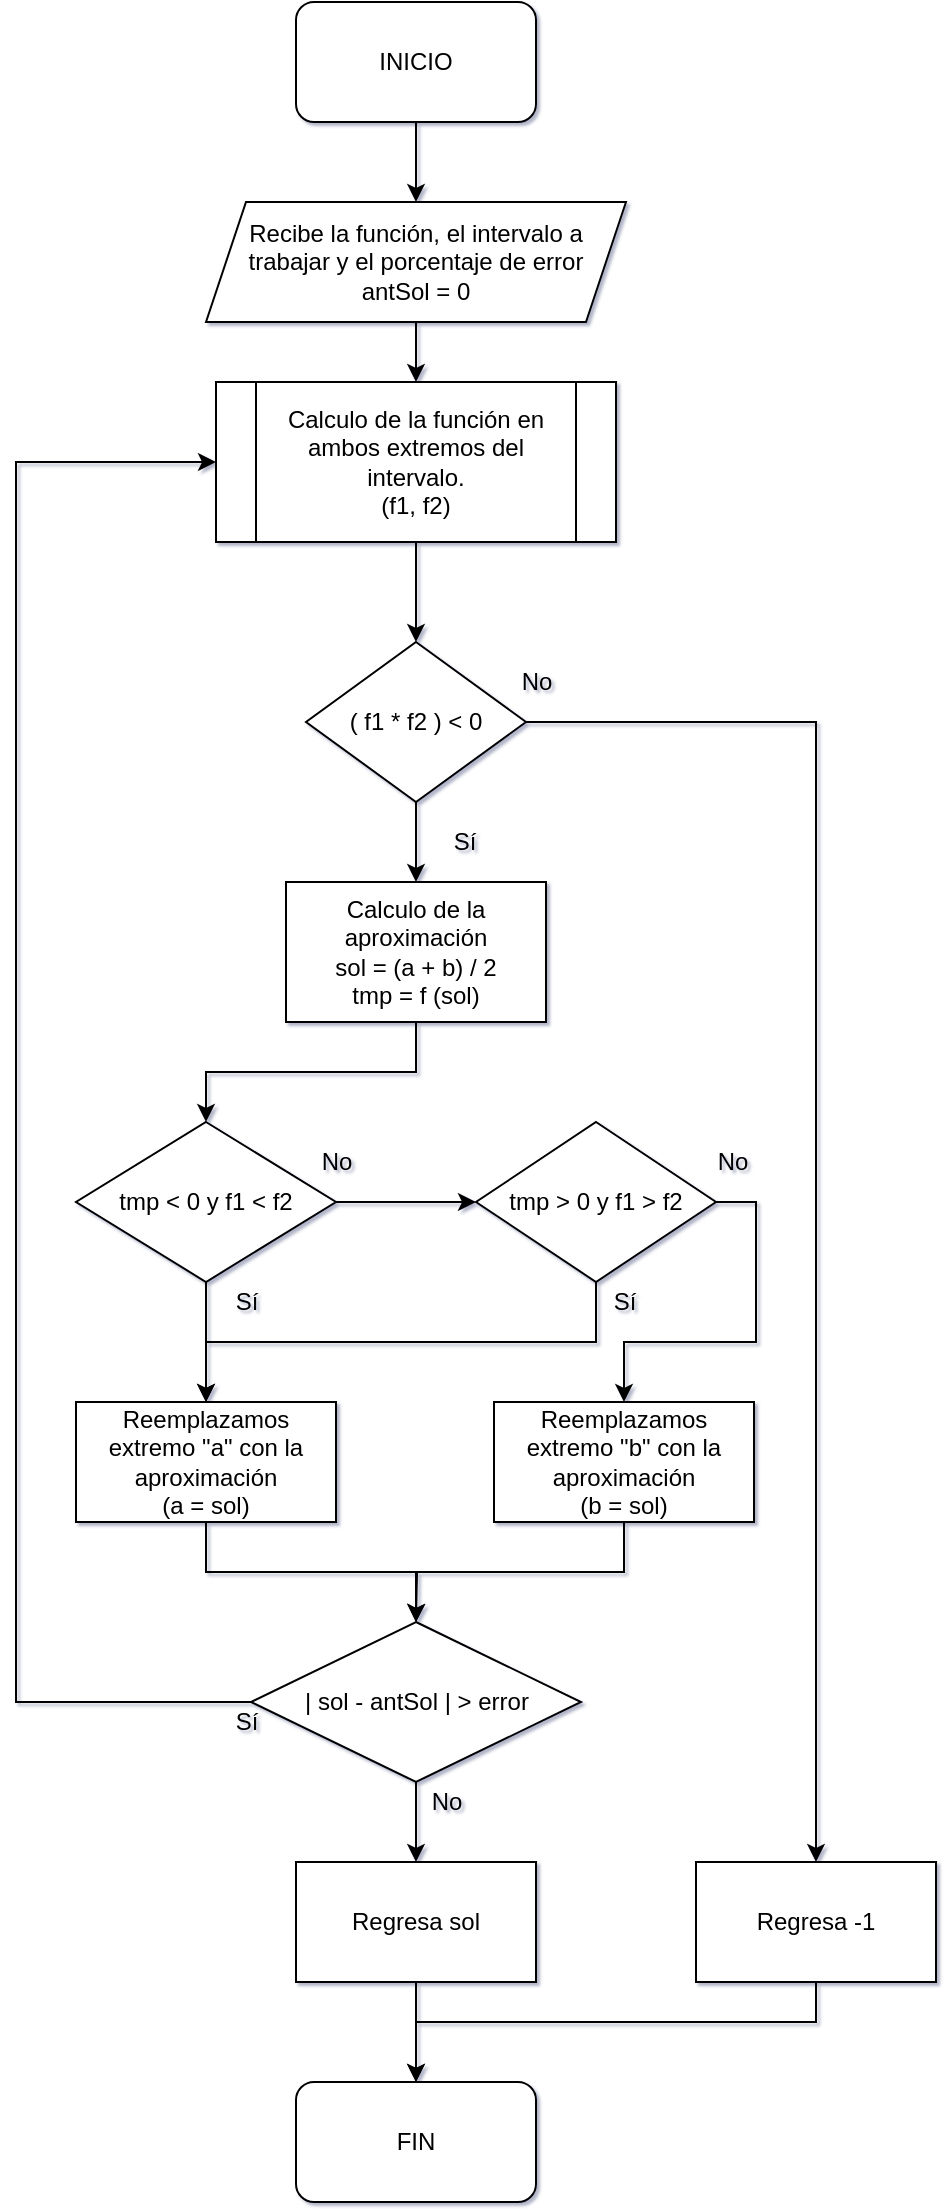 <mxfile>
    <diagram id="0HsK2dCpS48mHsHBx_S8" name="Bisección">
        <mxGraphModel dx="820" dy="478" grid="1" gridSize="10" guides="1" tooltips="1" connect="1" arrows="1" fold="1" page="1" pageScale="1" pageWidth="827" pageHeight="1169" math="0" shadow="1">
            <root>
                <mxCell id="0"/>
                <mxCell id="1" parent="0"/>
                <mxCell id="_HtPel20OnQxB3GCHh4z-3" value="" style="edgeStyle=orthogonalEdgeStyle;rounded=0;orthogonalLoop=1;jettySize=auto;html=1;" parent="1" source="2" target="_HtPel20OnQxB3GCHh4z-2" edge="1">
                    <mxGeometry relative="1" as="geometry"/>
                </mxCell>
                <mxCell id="2" value="INICIO" style="rounded=1;whiteSpace=wrap;html=1;" parent="1" vertex="1">
                    <mxGeometry x="330" y="10" width="120" height="60" as="geometry"/>
                </mxCell>
                <mxCell id="m8pZ5YNdjpv_93wiCdQR-6" value="" style="edgeStyle=orthogonalEdgeStyle;rounded=0;orthogonalLoop=1;jettySize=auto;html=1;" parent="1" source="m8pZ5YNdjpv_93wiCdQR-3" target="m8pZ5YNdjpv_93wiCdQR-5" edge="1">
                    <mxGeometry relative="1" as="geometry"/>
                </mxCell>
                <mxCell id="m8pZ5YNdjpv_93wiCdQR-3" value="Calculo de la función en ambos extremos del intervalo.&lt;br&gt;(f1, f2)" style="shape=process;whiteSpace=wrap;html=1;backgroundOutline=1;" parent="1" vertex="1">
                    <mxGeometry x="290" y="200" width="200" height="80" as="geometry"/>
                </mxCell>
                <mxCell id="m8pZ5YNdjpv_93wiCdQR-11" value="" style="edgeStyle=orthogonalEdgeStyle;rounded=0;orthogonalLoop=1;jettySize=auto;html=1;" parent="1" source="m8pZ5YNdjpv_93wiCdQR-5" target="m8pZ5YNdjpv_93wiCdQR-13" edge="1">
                    <mxGeometry relative="1" as="geometry">
                        <mxPoint x="390" y="450" as="targetPoint"/>
                    </mxGeometry>
                </mxCell>
                <mxCell id="m8pZ5YNdjpv_93wiCdQR-51" style="edgeStyle=orthogonalEdgeStyle;rounded=0;orthogonalLoop=1;jettySize=auto;html=1;exitX=1;exitY=0.5;exitDx=0;exitDy=0;" parent="1" source="m8pZ5YNdjpv_93wiCdQR-5" target="m8pZ5YNdjpv_93wiCdQR-48" edge="1">
                    <mxGeometry relative="1" as="geometry"/>
                </mxCell>
                <mxCell id="m8pZ5YNdjpv_93wiCdQR-5" value="( f1 * f2 ) &amp;lt; 0" style="rhombus;whiteSpace=wrap;html=1;" parent="1" vertex="1">
                    <mxGeometry x="335" y="330" width="110" height="80" as="geometry"/>
                </mxCell>
                <mxCell id="m8pZ5YNdjpv_93wiCdQR-12" value="Sí" style="text;html=1;align=center;verticalAlign=middle;resizable=0;points=[];autosize=1;strokeColor=none;" parent="1" vertex="1">
                    <mxGeometry x="399" y="420" width="30" height="20" as="geometry"/>
                </mxCell>
                <mxCell id="m8pZ5YNdjpv_93wiCdQR-15" value="" style="edgeStyle=orthogonalEdgeStyle;rounded=0;orthogonalLoop=1;jettySize=auto;html=1;" parent="1" source="m8pZ5YNdjpv_93wiCdQR-13" target="m8pZ5YNdjpv_93wiCdQR-14" edge="1">
                    <mxGeometry relative="1" as="geometry"/>
                </mxCell>
                <mxCell id="m8pZ5YNdjpv_93wiCdQR-13" value="&lt;span&gt;Calculo de la aproximación&lt;br&gt;sol = (a + b) / 2&lt;/span&gt;&lt;br&gt;&lt;span&gt;tmp = f (sol)&lt;/span&gt;" style="rounded=0;whiteSpace=wrap;html=1;" parent="1" vertex="1">
                    <mxGeometry x="325" y="450" width="130" height="70" as="geometry"/>
                </mxCell>
                <mxCell id="m8pZ5YNdjpv_93wiCdQR-18" value="" style="edgeStyle=orthogonalEdgeStyle;rounded=0;orthogonalLoop=1;jettySize=auto;html=1;entryX=0.5;entryY=0;entryDx=0;entryDy=0;exitX=0.5;exitY=1;exitDx=0;exitDy=0;" parent="1" source="m8pZ5YNdjpv_93wiCdQR-14" target="m8pZ5YNdjpv_93wiCdQR-17" edge="1">
                    <mxGeometry relative="1" as="geometry">
                        <mxPoint x="250" y="670" as="sourcePoint"/>
                        <Array as="points">
                            <mxPoint x="285" y="650"/>
                        </Array>
                    </mxGeometry>
                </mxCell>
                <mxCell id="m8pZ5YNdjpv_93wiCdQR-23" value="" style="edgeStyle=orthogonalEdgeStyle;rounded=0;orthogonalLoop=1;jettySize=auto;html=1;" parent="1" source="m8pZ5YNdjpv_93wiCdQR-14" target="m8pZ5YNdjpv_93wiCdQR-22" edge="1">
                    <mxGeometry relative="1" as="geometry"/>
                </mxCell>
                <mxCell id="m8pZ5YNdjpv_93wiCdQR-14" value="tmp &amp;lt; 0 y f1 &amp;lt; f2" style="rhombus;whiteSpace=wrap;html=1;" parent="1" vertex="1">
                    <mxGeometry x="220" y="570" width="130" height="80" as="geometry"/>
                </mxCell>
                <mxCell id="m8pZ5YNdjpv_93wiCdQR-36" value="" style="edgeStyle=orthogonalEdgeStyle;rounded=0;orthogonalLoop=1;jettySize=auto;html=1;entryX=0.5;entryY=0;entryDx=0;entryDy=0;" parent="1" source="m8pZ5YNdjpv_93wiCdQR-17" target="m8pZ5YNdjpv_93wiCdQR-34" edge="1">
                    <mxGeometry relative="1" as="geometry">
                        <mxPoint x="285" y="850" as="targetPoint"/>
                    </mxGeometry>
                </mxCell>
                <mxCell id="m8pZ5YNdjpv_93wiCdQR-17" value="Reemplazamos extremo &quot;a&quot; con la aproximación&lt;br&gt;(a = sol)" style="whiteSpace=wrap;html=1;" parent="1" vertex="1">
                    <mxGeometry x="220" y="710" width="130" height="60" as="geometry"/>
                </mxCell>
                <mxCell id="m8pZ5YNdjpv_93wiCdQR-19" value="Sí" style="text;html=1;align=center;verticalAlign=middle;resizable=0;points=[];autosize=1;strokeColor=none;" parent="1" vertex="1">
                    <mxGeometry x="290" y="650" width="30" height="20" as="geometry"/>
                </mxCell>
                <mxCell id="m8pZ5YNdjpv_93wiCdQR-26" value="" style="edgeStyle=orthogonalEdgeStyle;rounded=0;orthogonalLoop=1;jettySize=auto;html=1;entryX=0.5;entryY=0;entryDx=0;entryDy=0;exitX=0.5;exitY=1;exitDx=0;exitDy=0;" parent="1" source="m8pZ5YNdjpv_93wiCdQR-22" target="m8pZ5YNdjpv_93wiCdQR-17" edge="1">
                    <mxGeometry relative="1" as="geometry">
                        <mxPoint x="410" y="660" as="sourcePoint"/>
                        <Array as="points">
                            <mxPoint x="480" y="680"/>
                            <mxPoint x="285" y="680"/>
                        </Array>
                    </mxGeometry>
                </mxCell>
                <mxCell id="m8pZ5YNdjpv_93wiCdQR-29" value="" style="edgeStyle=orthogonalEdgeStyle;rounded=0;orthogonalLoop=1;jettySize=auto;html=1;entryX=0.5;entryY=0;entryDx=0;entryDy=0;exitX=1;exitY=0.5;exitDx=0;exitDy=0;" parent="1" source="m8pZ5YNdjpv_93wiCdQR-22" target="m8pZ5YNdjpv_93wiCdQR-31" edge="1">
                    <mxGeometry relative="1" as="geometry">
                        <mxPoint x="520" y="610" as="targetPoint"/>
                    </mxGeometry>
                </mxCell>
                <mxCell id="m8pZ5YNdjpv_93wiCdQR-22" value="tmp &amp;gt; 0 y f1 &amp;gt; f2" style="rhombus;whiteSpace=wrap;html=1;" parent="1" vertex="1">
                    <mxGeometry x="420" y="570" width="120" height="80" as="geometry"/>
                </mxCell>
                <mxCell id="m8pZ5YNdjpv_93wiCdQR-24" value="No" style="text;html=1;align=center;verticalAlign=middle;resizable=0;points=[];autosize=1;strokeColor=none;" parent="1" vertex="1">
                    <mxGeometry x="335" y="580" width="30" height="20" as="geometry"/>
                </mxCell>
                <mxCell id="m8pZ5YNdjpv_93wiCdQR-27" value="Sí" style="text;html=1;align=center;verticalAlign=middle;resizable=0;points=[];autosize=1;strokeColor=none;" parent="1" vertex="1">
                    <mxGeometry x="479" y="650" width="30" height="20" as="geometry"/>
                </mxCell>
                <mxCell id="m8pZ5YNdjpv_93wiCdQR-30" value="No" style="text;html=1;align=center;verticalAlign=middle;resizable=0;points=[];autosize=1;strokeColor=none;" parent="1" vertex="1">
                    <mxGeometry x="532.5" y="580" width="30" height="20" as="geometry"/>
                </mxCell>
                <mxCell id="m8pZ5YNdjpv_93wiCdQR-37" style="edgeStyle=orthogonalEdgeStyle;rounded=0;orthogonalLoop=1;jettySize=auto;html=1;exitX=0.5;exitY=1;exitDx=0;exitDy=0;" parent="1" source="m8pZ5YNdjpv_93wiCdQR-31" edge="1">
                    <mxGeometry relative="1" as="geometry">
                        <mxPoint x="390" y="820" as="targetPoint"/>
                    </mxGeometry>
                </mxCell>
                <mxCell id="m8pZ5YNdjpv_93wiCdQR-31" value="Reemplazamos extremo &quot;b&quot; con la aproximación&lt;br&gt;(b = sol)" style="whiteSpace=wrap;html=1;" parent="1" vertex="1">
                    <mxGeometry x="429" y="710" width="130" height="60" as="geometry"/>
                </mxCell>
                <mxCell id="m8pZ5YNdjpv_93wiCdQR-38" style="edgeStyle=orthogonalEdgeStyle;rounded=0;orthogonalLoop=1;jettySize=auto;html=1;exitX=0;exitY=0.5;exitDx=0;exitDy=0;entryX=0;entryY=0.5;entryDx=0;entryDy=0;" parent="1" source="m8pZ5YNdjpv_93wiCdQR-34" target="m8pZ5YNdjpv_93wiCdQR-3" edge="1">
                    <mxGeometry relative="1" as="geometry">
                        <Array as="points">
                            <mxPoint x="190" y="860"/>
                            <mxPoint x="190" y="240"/>
                        </Array>
                    </mxGeometry>
                </mxCell>
                <mxCell id="m8pZ5YNdjpv_93wiCdQR-41" value="" style="edgeStyle=orthogonalEdgeStyle;rounded=0;orthogonalLoop=1;jettySize=auto;html=1;exitX=0.5;exitY=1;exitDx=0;exitDy=0;" parent="1" source="m8pZ5YNdjpv_93wiCdQR-34" target="m8pZ5YNdjpv_93wiCdQR-40" edge="1">
                    <mxGeometry relative="1" as="geometry"/>
                </mxCell>
                <mxCell id="m8pZ5YNdjpv_93wiCdQR-34" value="| sol - antSol | &amp;gt; error" style="rhombus;whiteSpace=wrap;html=1;" parent="1" vertex="1">
                    <mxGeometry x="307.5" y="820" width="165" height="80" as="geometry"/>
                </mxCell>
                <mxCell id="m8pZ5YNdjpv_93wiCdQR-39" value="Sí" style="text;html=1;align=center;verticalAlign=middle;resizable=0;points=[];autosize=1;strokeColor=none;" parent="1" vertex="1">
                    <mxGeometry x="290" y="860" width="30" height="20" as="geometry"/>
                </mxCell>
                <mxCell id="m8pZ5YNdjpv_93wiCdQR-44" value="" style="edgeStyle=orthogonalEdgeStyle;rounded=0;orthogonalLoop=1;jettySize=auto;html=1;" parent="1" source="m8pZ5YNdjpv_93wiCdQR-40" target="m8pZ5YNdjpv_93wiCdQR-43" edge="1">
                    <mxGeometry relative="1" as="geometry"/>
                </mxCell>
                <mxCell id="m8pZ5YNdjpv_93wiCdQR-40" value="Regresa sol" style="whiteSpace=wrap;html=1;" parent="1" vertex="1">
                    <mxGeometry x="330" y="940" width="120" height="60" as="geometry"/>
                </mxCell>
                <mxCell id="m8pZ5YNdjpv_93wiCdQR-42" value="No" style="text;html=1;align=center;verticalAlign=middle;resizable=0;points=[];autosize=1;strokeColor=none;" parent="1" vertex="1">
                    <mxGeometry x="390" y="900" width="30" height="20" as="geometry"/>
                </mxCell>
                <mxCell id="m8pZ5YNdjpv_93wiCdQR-43" value="FIN" style="rounded=1;whiteSpace=wrap;html=1;" parent="1" vertex="1">
                    <mxGeometry x="330" y="1050" width="120" height="60" as="geometry"/>
                </mxCell>
                <mxCell id="m8pZ5YNdjpv_93wiCdQR-47" value="No" style="text;html=1;align=center;verticalAlign=middle;resizable=0;points=[];autosize=1;strokeColor=none;" parent="1" vertex="1">
                    <mxGeometry x="435" y="340" width="30" height="20" as="geometry"/>
                </mxCell>
                <mxCell id="m8pZ5YNdjpv_93wiCdQR-50" value="" style="edgeStyle=orthogonalEdgeStyle;rounded=0;orthogonalLoop=1;jettySize=auto;html=1;entryX=0.5;entryY=0;entryDx=0;entryDy=0;exitX=0.5;exitY=1;exitDx=0;exitDy=0;" parent="1" source="m8pZ5YNdjpv_93wiCdQR-48" target="m8pZ5YNdjpv_93wiCdQR-43" edge="1">
                    <mxGeometry relative="1" as="geometry">
                        <mxPoint x="592.5" y="1080" as="targetPoint"/>
                        <Array as="points">
                            <mxPoint x="590" y="1020"/>
                            <mxPoint x="390" y="1020"/>
                        </Array>
                    </mxGeometry>
                </mxCell>
                <mxCell id="m8pZ5YNdjpv_93wiCdQR-48" value="Regresa -1" style="whiteSpace=wrap;html=1;" parent="1" vertex="1">
                    <mxGeometry x="530" y="940" width="120" height="60" as="geometry"/>
                </mxCell>
                <mxCell id="_HtPel20OnQxB3GCHh4z-4" value="" style="edgeStyle=orthogonalEdgeStyle;rounded=0;orthogonalLoop=1;jettySize=auto;html=1;" parent="1" source="_HtPel20OnQxB3GCHh4z-2" target="m8pZ5YNdjpv_93wiCdQR-3" edge="1">
                    <mxGeometry relative="1" as="geometry"/>
                </mxCell>
                <mxCell id="_HtPel20OnQxB3GCHh4z-2" value="Recibe la función, el intervalo a trabajar y el porcentaje de error&lt;br&gt;antSol = 0" style="shape=parallelogram;perimeter=parallelogramPerimeter;whiteSpace=wrap;html=1;fixedSize=1;" parent="1" vertex="1">
                    <mxGeometry x="285" y="110" width="210" height="60" as="geometry"/>
                </mxCell>
            </root>
        </mxGraphModel>
    </diagram>
    <diagram name="Regla_Falsa" id="_OzYYZl9BlqiB1QYTK8i">
        <mxGraphModel dx="820" dy="478" grid="1" gridSize="10" guides="1" tooltips="1" connect="1" arrows="1" fold="1" page="1" pageScale="1" pageWidth="827" pageHeight="1169" math="0" shadow="1">
            <root>
                <mxCell id="bIApU25oZhVEq7_csvPM-0"/>
                <mxCell id="bIApU25oZhVEq7_csvPM-1" parent="bIApU25oZhVEq7_csvPM-0"/>
                <mxCell id="bIApU25oZhVEq7_csvPM-40" value="" style="edgeStyle=orthogonalEdgeStyle;rounded=0;orthogonalLoop=1;jettySize=auto;html=1;" parent="bIApU25oZhVEq7_csvPM-1" source="bIApU25oZhVEq7_csvPM-3" target="bIApU25oZhVEq7_csvPM-39" edge="1">
                    <mxGeometry relative="1" as="geometry"/>
                </mxCell>
                <mxCell id="bIApU25oZhVEq7_csvPM-3" value="INICIO" style="rounded=1;whiteSpace=wrap;html=1;" parent="bIApU25oZhVEq7_csvPM-1" vertex="1">
                    <mxGeometry x="330" y="20" width="120" height="60" as="geometry"/>
                </mxCell>
                <mxCell id="bIApU25oZhVEq7_csvPM-4" value="" style="edgeStyle=orthogonalEdgeStyle;rounded=0;orthogonalLoop=1;jettySize=auto;html=1;" parent="bIApU25oZhVEq7_csvPM-1" source="bIApU25oZhVEq7_csvPM-5" target="bIApU25oZhVEq7_csvPM-8" edge="1">
                    <mxGeometry relative="1" as="geometry"/>
                </mxCell>
                <mxCell id="bIApU25oZhVEq7_csvPM-5" value="Calculo de la función en ambos extremos del intervalo.&lt;br&gt;(f1, f2)" style="shape=process;whiteSpace=wrap;html=1;backgroundOutline=1;" parent="bIApU25oZhVEq7_csvPM-1" vertex="1">
                    <mxGeometry x="290" y="210" width="200" height="80" as="geometry"/>
                </mxCell>
                <mxCell id="bIApU25oZhVEq7_csvPM-6" value="" style="edgeStyle=orthogonalEdgeStyle;rounded=0;orthogonalLoop=1;jettySize=auto;html=1;" parent="bIApU25oZhVEq7_csvPM-1" source="bIApU25oZhVEq7_csvPM-8" target="bIApU25oZhVEq7_csvPM-11" edge="1">
                    <mxGeometry relative="1" as="geometry">
                        <mxPoint x="390" y="460" as="targetPoint"/>
                    </mxGeometry>
                </mxCell>
                <mxCell id="bIApU25oZhVEq7_csvPM-7" style="edgeStyle=orthogonalEdgeStyle;rounded=0;orthogonalLoop=1;jettySize=auto;html=1;exitX=1;exitY=0.5;exitDx=0;exitDy=0;" parent="bIApU25oZhVEq7_csvPM-1" source="bIApU25oZhVEq7_csvPM-8" target="bIApU25oZhVEq7_csvPM-36" edge="1">
                    <mxGeometry relative="1" as="geometry"/>
                </mxCell>
                <mxCell id="bIApU25oZhVEq7_csvPM-8" value="( f1 * f2 ) &amp;lt; 0" style="rhombus;whiteSpace=wrap;html=1;" parent="bIApU25oZhVEq7_csvPM-1" vertex="1">
                    <mxGeometry x="335" y="340" width="110" height="80" as="geometry"/>
                </mxCell>
                <mxCell id="bIApU25oZhVEq7_csvPM-9" value="Sí" style="text;html=1;align=center;verticalAlign=middle;resizable=0;points=[];autosize=1;strokeColor=none;" parent="bIApU25oZhVEq7_csvPM-1" vertex="1">
                    <mxGeometry x="399" y="430" width="30" height="20" as="geometry"/>
                </mxCell>
                <mxCell id="bIApU25oZhVEq7_csvPM-10" value="" style="edgeStyle=orthogonalEdgeStyle;rounded=0;orthogonalLoop=1;jettySize=auto;html=1;" parent="bIApU25oZhVEq7_csvPM-1" source="bIApU25oZhVEq7_csvPM-11" target="bIApU25oZhVEq7_csvPM-14" edge="1">
                    <mxGeometry relative="1" as="geometry"/>
                </mxCell>
                <mxCell id="bIApU25oZhVEq7_csvPM-11" value="&lt;span&gt;Calculo de la aproximación&lt;br&gt;sol = a + ((f1*(a - b)) / (f2 - f1))&lt;/span&gt;&lt;br&gt;&lt;span&gt;tmp = f (sol)&lt;/span&gt;" style="rounded=0;whiteSpace=wrap;html=1;" parent="bIApU25oZhVEq7_csvPM-1" vertex="1">
                    <mxGeometry x="297.5" y="460" width="185" height="70" as="geometry"/>
                </mxCell>
                <mxCell id="bIApU25oZhVEq7_csvPM-12" value="" style="edgeStyle=orthogonalEdgeStyle;rounded=0;orthogonalLoop=1;jettySize=auto;html=1;entryX=0.5;entryY=0;entryDx=0;entryDy=0;exitX=0.5;exitY=1;exitDx=0;exitDy=0;" parent="bIApU25oZhVEq7_csvPM-1" source="bIApU25oZhVEq7_csvPM-14" target="bIApU25oZhVEq7_csvPM-16" edge="1">
                    <mxGeometry relative="1" as="geometry">
                        <mxPoint x="250" y="680" as="sourcePoint"/>
                        <Array as="points">
                            <mxPoint x="285" y="660"/>
                        </Array>
                    </mxGeometry>
                </mxCell>
                <mxCell id="bIApU25oZhVEq7_csvPM-13" value="" style="edgeStyle=orthogonalEdgeStyle;rounded=0;orthogonalLoop=1;jettySize=auto;html=1;" parent="bIApU25oZhVEq7_csvPM-1" source="bIApU25oZhVEq7_csvPM-14" target="bIApU25oZhVEq7_csvPM-20" edge="1">
                    <mxGeometry relative="1" as="geometry"/>
                </mxCell>
                <mxCell id="bIApU25oZhVEq7_csvPM-14" value="tmp &amp;lt; 0 y f1 &amp;lt; f2" style="rhombus;whiteSpace=wrap;html=1;" parent="bIApU25oZhVEq7_csvPM-1" vertex="1">
                    <mxGeometry x="220" y="580" width="130" height="80" as="geometry"/>
                </mxCell>
                <mxCell id="bIApU25oZhVEq7_csvPM-15" value="" style="edgeStyle=orthogonalEdgeStyle;rounded=0;orthogonalLoop=1;jettySize=auto;html=1;entryX=0.5;entryY=0;entryDx=0;entryDy=0;" parent="bIApU25oZhVEq7_csvPM-1" source="bIApU25oZhVEq7_csvPM-16" target="bIApU25oZhVEq7_csvPM-28" edge="1">
                    <mxGeometry relative="1" as="geometry">
                        <mxPoint x="285" y="860" as="targetPoint"/>
                    </mxGeometry>
                </mxCell>
                <mxCell id="bIApU25oZhVEq7_csvPM-16" value="Reemplazamos extremo &quot;a&quot; con la aproximación&lt;br&gt;(a = sol)" style="whiteSpace=wrap;html=1;" parent="bIApU25oZhVEq7_csvPM-1" vertex="1">
                    <mxGeometry x="220" y="720" width="130" height="60" as="geometry"/>
                </mxCell>
                <mxCell id="bIApU25oZhVEq7_csvPM-17" value="Sí" style="text;html=1;align=center;verticalAlign=middle;resizable=0;points=[];autosize=1;strokeColor=none;" parent="bIApU25oZhVEq7_csvPM-1" vertex="1">
                    <mxGeometry x="290" y="660" width="30" height="20" as="geometry"/>
                </mxCell>
                <mxCell id="bIApU25oZhVEq7_csvPM-18" value="" style="edgeStyle=orthogonalEdgeStyle;rounded=0;orthogonalLoop=1;jettySize=auto;html=1;entryX=0.5;entryY=0;entryDx=0;entryDy=0;exitX=0.5;exitY=1;exitDx=0;exitDy=0;" parent="bIApU25oZhVEq7_csvPM-1" source="bIApU25oZhVEq7_csvPM-20" target="bIApU25oZhVEq7_csvPM-16" edge="1">
                    <mxGeometry relative="1" as="geometry">
                        <mxPoint x="410" y="670" as="sourcePoint"/>
                        <Array as="points">
                            <mxPoint x="480" y="690"/>
                            <mxPoint x="285" y="690"/>
                        </Array>
                    </mxGeometry>
                </mxCell>
                <mxCell id="bIApU25oZhVEq7_csvPM-19" value="" style="edgeStyle=orthogonalEdgeStyle;rounded=0;orthogonalLoop=1;jettySize=auto;html=1;entryX=0.5;entryY=0;entryDx=0;entryDy=0;exitX=1;exitY=0.5;exitDx=0;exitDy=0;" parent="bIApU25oZhVEq7_csvPM-1" source="bIApU25oZhVEq7_csvPM-20" target="bIApU25oZhVEq7_csvPM-25" edge="1">
                    <mxGeometry relative="1" as="geometry">
                        <mxPoint x="520" y="620" as="targetPoint"/>
                    </mxGeometry>
                </mxCell>
                <mxCell id="bIApU25oZhVEq7_csvPM-20" value="tmp &amp;gt; 0 y f1 &amp;gt; f2" style="rhombus;whiteSpace=wrap;html=1;" parent="bIApU25oZhVEq7_csvPM-1" vertex="1">
                    <mxGeometry x="420" y="580" width="120" height="80" as="geometry"/>
                </mxCell>
                <mxCell id="bIApU25oZhVEq7_csvPM-21" value="No" style="text;html=1;align=center;verticalAlign=middle;resizable=0;points=[];autosize=1;strokeColor=none;" parent="bIApU25oZhVEq7_csvPM-1" vertex="1">
                    <mxGeometry x="335" y="590" width="30" height="20" as="geometry"/>
                </mxCell>
                <mxCell id="bIApU25oZhVEq7_csvPM-22" value="Sí" style="text;html=1;align=center;verticalAlign=middle;resizable=0;points=[];autosize=1;strokeColor=none;" parent="bIApU25oZhVEq7_csvPM-1" vertex="1">
                    <mxGeometry x="479" y="660" width="30" height="20" as="geometry"/>
                </mxCell>
                <mxCell id="bIApU25oZhVEq7_csvPM-23" value="No" style="text;html=1;align=center;verticalAlign=middle;resizable=0;points=[];autosize=1;strokeColor=none;" parent="bIApU25oZhVEq7_csvPM-1" vertex="1">
                    <mxGeometry x="532.5" y="590" width="30" height="20" as="geometry"/>
                </mxCell>
                <mxCell id="bIApU25oZhVEq7_csvPM-24" style="edgeStyle=orthogonalEdgeStyle;rounded=0;orthogonalLoop=1;jettySize=auto;html=1;exitX=0.5;exitY=1;exitDx=0;exitDy=0;" parent="bIApU25oZhVEq7_csvPM-1" source="bIApU25oZhVEq7_csvPM-25" edge="1">
                    <mxGeometry relative="1" as="geometry">
                        <mxPoint x="390" y="830" as="targetPoint"/>
                    </mxGeometry>
                </mxCell>
                <mxCell id="bIApU25oZhVEq7_csvPM-25" value="Reemplazamos extremo &quot;b&quot; con la aproximación&lt;br&gt;(b = sol)" style="whiteSpace=wrap;html=1;" parent="bIApU25oZhVEq7_csvPM-1" vertex="1">
                    <mxGeometry x="429" y="720" width="130" height="60" as="geometry"/>
                </mxCell>
                <mxCell id="bIApU25oZhVEq7_csvPM-26" style="edgeStyle=orthogonalEdgeStyle;rounded=0;orthogonalLoop=1;jettySize=auto;html=1;exitX=0;exitY=0.5;exitDx=0;exitDy=0;entryX=0;entryY=0.5;entryDx=0;entryDy=0;" parent="bIApU25oZhVEq7_csvPM-1" source="bIApU25oZhVEq7_csvPM-28" target="bIApU25oZhVEq7_csvPM-5" edge="1">
                    <mxGeometry relative="1" as="geometry">
                        <Array as="points">
                            <mxPoint x="190" y="870"/>
                            <mxPoint x="190" y="250"/>
                        </Array>
                    </mxGeometry>
                </mxCell>
                <mxCell id="bIApU25oZhVEq7_csvPM-27" value="" style="edgeStyle=orthogonalEdgeStyle;rounded=0;orthogonalLoop=1;jettySize=auto;html=1;exitX=0.5;exitY=1;exitDx=0;exitDy=0;" parent="bIApU25oZhVEq7_csvPM-1" source="bIApU25oZhVEq7_csvPM-28" target="bIApU25oZhVEq7_csvPM-31" edge="1">
                    <mxGeometry relative="1" as="geometry"/>
                </mxCell>
                <mxCell id="bIApU25oZhVEq7_csvPM-28" value="| sol - antSol | &amp;gt; error" style="rhombus;whiteSpace=wrap;html=1;" parent="bIApU25oZhVEq7_csvPM-1" vertex="1">
                    <mxGeometry x="307.5" y="830" width="165" height="80" as="geometry"/>
                </mxCell>
                <mxCell id="bIApU25oZhVEq7_csvPM-29" value="Sí" style="text;html=1;align=center;verticalAlign=middle;resizable=0;points=[];autosize=1;strokeColor=none;" parent="bIApU25oZhVEq7_csvPM-1" vertex="1">
                    <mxGeometry x="290" y="870" width="30" height="20" as="geometry"/>
                </mxCell>
                <mxCell id="bIApU25oZhVEq7_csvPM-30" value="" style="edgeStyle=orthogonalEdgeStyle;rounded=0;orthogonalLoop=1;jettySize=auto;html=1;" parent="bIApU25oZhVEq7_csvPM-1" source="bIApU25oZhVEq7_csvPM-31" target="bIApU25oZhVEq7_csvPM-33" edge="1">
                    <mxGeometry relative="1" as="geometry"/>
                </mxCell>
                <mxCell id="bIApU25oZhVEq7_csvPM-31" value="Regresa sol" style="whiteSpace=wrap;html=1;" parent="bIApU25oZhVEq7_csvPM-1" vertex="1">
                    <mxGeometry x="330" y="950" width="120" height="60" as="geometry"/>
                </mxCell>
                <mxCell id="bIApU25oZhVEq7_csvPM-32" value="No" style="text;html=1;align=center;verticalAlign=middle;resizable=0;points=[];autosize=1;strokeColor=none;" parent="bIApU25oZhVEq7_csvPM-1" vertex="1">
                    <mxGeometry x="390" y="910" width="30" height="20" as="geometry"/>
                </mxCell>
                <mxCell id="bIApU25oZhVEq7_csvPM-33" value="FIN" style="rounded=1;whiteSpace=wrap;html=1;" parent="bIApU25oZhVEq7_csvPM-1" vertex="1">
                    <mxGeometry x="330" y="1060" width="120" height="60" as="geometry"/>
                </mxCell>
                <mxCell id="bIApU25oZhVEq7_csvPM-34" value="No" style="text;html=1;align=center;verticalAlign=middle;resizable=0;points=[];autosize=1;strokeColor=none;" parent="bIApU25oZhVEq7_csvPM-1" vertex="1">
                    <mxGeometry x="435" y="350" width="30" height="20" as="geometry"/>
                </mxCell>
                <mxCell id="bIApU25oZhVEq7_csvPM-35" value="" style="edgeStyle=orthogonalEdgeStyle;rounded=0;orthogonalLoop=1;jettySize=auto;html=1;entryX=0.5;entryY=0;entryDx=0;entryDy=0;exitX=0.5;exitY=1;exitDx=0;exitDy=0;" parent="bIApU25oZhVEq7_csvPM-1" source="bIApU25oZhVEq7_csvPM-36" target="bIApU25oZhVEq7_csvPM-33" edge="1">
                    <mxGeometry relative="1" as="geometry">
                        <mxPoint x="592.5" y="1090" as="targetPoint"/>
                        <Array as="points">
                            <mxPoint x="590" y="1030"/>
                            <mxPoint x="390" y="1030"/>
                        </Array>
                    </mxGeometry>
                </mxCell>
                <mxCell id="bIApU25oZhVEq7_csvPM-36" value="Regresa -1" style="whiteSpace=wrap;html=1;" parent="bIApU25oZhVEq7_csvPM-1" vertex="1">
                    <mxGeometry x="530" y="950" width="120" height="60" as="geometry"/>
                </mxCell>
                <mxCell id="bIApU25oZhVEq7_csvPM-41" value="" style="edgeStyle=orthogonalEdgeStyle;rounded=0;orthogonalLoop=1;jettySize=auto;html=1;" parent="bIApU25oZhVEq7_csvPM-1" source="bIApU25oZhVEq7_csvPM-39" target="bIApU25oZhVEq7_csvPM-5" edge="1">
                    <mxGeometry relative="1" as="geometry"/>
                </mxCell>
                <mxCell id="bIApU25oZhVEq7_csvPM-39" value="Recibe la función, el intervalo a trabajar y el porcentaje de error&lt;br&gt;antSol = 0" style="shape=parallelogram;perimeter=parallelogramPerimeter;whiteSpace=wrap;html=1;fixedSize=1;" parent="bIApU25oZhVEq7_csvPM-1" vertex="1">
                    <mxGeometry x="285" y="110" width="210" height="60" as="geometry"/>
                </mxCell>
            </root>
        </mxGraphModel>
    </diagram>
    <diagram id="Mk5h0s6YM85UCMZvCpLZ" name="Newton_Raphson">
        <mxGraphModel dx="820" dy="1647" grid="1" gridSize="10" guides="1" tooltips="1" connect="1" arrows="1" fold="1" page="1" pageScale="1" pageWidth="827" pageHeight="1169" background="none" math="0" shadow="1">
            <root>
                <mxCell id="KJxBiZAR6ty1Yu_1hC99-0"/>
                <mxCell id="KJxBiZAR6ty1Yu_1hC99-1" parent="KJxBiZAR6ty1Yu_1hC99-0"/>
                <mxCell id="nXtj2GoQp5qjTCfgWl4B-1" style="edgeStyle=orthogonalEdgeStyle;rounded=0;orthogonalLoop=1;jettySize=auto;html=1;exitX=0.5;exitY=1;exitDx=0;exitDy=0;entryX=0.5;entryY=0;entryDx=0;entryDy=0;" parent="KJxBiZAR6ty1Yu_1hC99-1" source="t31jBEhmoOyKMz4r88Xp-1" target="nXtj2GoQp5qjTCfgWl4B-0" edge="1">
                    <mxGeometry relative="1" as="geometry"/>
                </mxCell>
                <mxCell id="t31jBEhmoOyKMz4r88Xp-1" value="Recibe la función y sus derivadas, el intervalo a trabajar y el porcentaje de error&lt;br&gt;antSol = 0" style="shape=parallelogram;perimeter=parallelogramPerimeter;whiteSpace=wrap;html=1;fixedSize=1;" parent="KJxBiZAR6ty1Yu_1hC99-1" vertex="1">
                    <mxGeometry x="277.5" y="-870" width="225" height="60" as="geometry"/>
                </mxCell>
                <mxCell id="t31jBEhmoOyKMz4r88Xp-3" value="" style="edgeStyle=orthogonalEdgeStyle;rounded=0;orthogonalLoop=1;jettySize=auto;html=1;" parent="KJxBiZAR6ty1Yu_1hC99-1" source="t31jBEhmoOyKMz4r88Xp-2" target="t31jBEhmoOyKMz4r88Xp-1" edge="1">
                    <mxGeometry relative="1" as="geometry"/>
                </mxCell>
                <mxCell id="t31jBEhmoOyKMz4r88Xp-2" value="INICIO" style="rounded=1;whiteSpace=wrap;html=1;" parent="KJxBiZAR6ty1Yu_1hC99-1" vertex="1">
                    <mxGeometry x="330" y="-970" width="120" height="60" as="geometry"/>
                </mxCell>
                <mxCell id="nXtj2GoQp5qjTCfgWl4B-5" value="" style="edgeStyle=orthogonalEdgeStyle;rounded=0;orthogonalLoop=1;jettySize=auto;html=1;" parent="KJxBiZAR6ty1Yu_1hC99-1" source="nXtj2GoQp5qjTCfgWl4B-0" target="nXtj2GoQp5qjTCfgWl4B-4" edge="1">
                    <mxGeometry relative="1" as="geometry"/>
                </mxCell>
                <mxCell id="nXtj2GoQp5qjTCfgWl4B-8" value="" style="edgeStyle=orthogonalEdgeStyle;rounded=0;orthogonalLoop=1;jettySize=auto;html=1;" parent="KJxBiZAR6ty1Yu_1hC99-1" source="nXtj2GoQp5qjTCfgWl4B-0" target="nXtj2GoQp5qjTCfgWl4B-7" edge="1">
                    <mxGeometry relative="1" as="geometry"/>
                </mxCell>
                <mxCell id="nXtj2GoQp5qjTCfgWl4B-0" value="antSol = 0" style="rhombus;whiteSpace=wrap;html=1;" parent="KJxBiZAR6ty1Yu_1hC99-1" vertex="1">
                    <mxGeometry x="335" y="-770" width="110" height="80" as="geometry"/>
                </mxCell>
                <mxCell id="nXtj2GoQp5qjTCfgWl4B-9" style="edgeStyle=orthogonalEdgeStyle;rounded=0;orthogonalLoop=1;jettySize=auto;html=1;exitX=0.5;exitY=1;exitDx=0;exitDy=0;entryX=1;entryY=0.5;entryDx=0;entryDy=0;" parent="KJxBiZAR6ty1Yu_1hC99-1" source="nXtj2GoQp5qjTCfgWl4B-4" target="nXtj2GoQp5qjTCfgWl4B-7" edge="1">
                    <mxGeometry relative="1" as="geometry"/>
                </mxCell>
                <mxCell id="nXtj2GoQp5qjTCfgWl4B-4" value="Calculo de antSol con Bisección" style="shape=process;whiteSpace=wrap;html=1;backgroundOutline=1;" parent="KJxBiZAR6ty1Yu_1hC99-1" vertex="1">
                    <mxGeometry x="502.5" y="-760" width="120" height="60" as="geometry"/>
                </mxCell>
                <mxCell id="nXtj2GoQp5qjTCfgWl4B-6" value="Sí" style="text;html=1;align=center;verticalAlign=middle;resizable=0;points=[];autosize=1;strokeColor=none;" parent="KJxBiZAR6ty1Yu_1hC99-1" vertex="1">
                    <mxGeometry x="425" y="-760" width="30" height="20" as="geometry"/>
                </mxCell>
                <mxCell id="nXtj2GoQp5qjTCfgWl4B-12" value="" style="edgeStyle=orthogonalEdgeStyle;rounded=0;orthogonalLoop=1;jettySize=auto;html=1;" parent="KJxBiZAR6ty1Yu_1hC99-1" source="nXtj2GoQp5qjTCfgWl4B-7" target="nXtj2GoQp5qjTCfgWl4B-11" edge="1">
                    <mxGeometry relative="1" as="geometry"/>
                </mxCell>
                <mxCell id="nXtj2GoQp5qjTCfgWl4B-7" value="Calculo de las derivadas en antSol&lt;br&gt;(fi, gi, hi)" style="shape=process;whiteSpace=wrap;html=1;backgroundOutline=1;" parent="KJxBiZAR6ty1Yu_1hC99-1" vertex="1">
                    <mxGeometry x="330" y="-644" width="120" height="60" as="geometry"/>
                </mxCell>
                <mxCell id="nXtj2GoQp5qjTCfgWl4B-10" value="No" style="text;html=1;align=center;verticalAlign=middle;resizable=0;points=[];autosize=1;strokeColor=none;" parent="KJxBiZAR6ty1Yu_1hC99-1" vertex="1">
                    <mxGeometry x="395" y="-690" width="30" height="20" as="geometry"/>
                </mxCell>
                <mxCell id="nXtj2GoQp5qjTCfgWl4B-14" value="" style="edgeStyle=orthogonalEdgeStyle;rounded=0;orthogonalLoop=1;jettySize=auto;html=1;exitX=0;exitY=0.5;exitDx=0;exitDy=0;" parent="KJxBiZAR6ty1Yu_1hC99-1" source="nXtj2GoQp5qjTCfgWl4B-11" target="nXtj2GoQp5qjTCfgWl4B-13" edge="1">
                    <mxGeometry relative="1" as="geometry"/>
                </mxCell>
                <mxCell id="82uKs0kd77V17FQqs766-2" style="edgeStyle=orthogonalEdgeStyle;rounded=0;orthogonalLoop=1;jettySize=auto;html=1;exitX=1;exitY=0.5;exitDx=0;exitDy=0;" parent="KJxBiZAR6ty1Yu_1hC99-1" source="nXtj2GoQp5qjTCfgWl4B-11" target="82uKs0kd77V17FQqs766-1" edge="1">
                    <mxGeometry relative="1" as="geometry"/>
                </mxCell>
                <mxCell id="nXtj2GoQp5qjTCfgWl4B-11" value="| (fi*hi) / gi^2 | &amp;lt; 1" style="rhombus;whiteSpace=wrap;html=1;" parent="KJxBiZAR6ty1Yu_1hC99-1" vertex="1">
                    <mxGeometry x="320" y="-540" width="140" height="80" as="geometry"/>
                </mxCell>
                <mxCell id="nXtj2GoQp5qjTCfgWl4B-18" value="" style="edgeStyle=orthogonalEdgeStyle;rounded=0;orthogonalLoop=1;jettySize=auto;html=1;" parent="KJxBiZAR6ty1Yu_1hC99-1" source="nXtj2GoQp5qjTCfgWl4B-13" target="nXtj2GoQp5qjTCfgWl4B-17" edge="1">
                    <mxGeometry relative="1" as="geometry"/>
                </mxCell>
                <mxCell id="nXtj2GoQp5qjTCfgWl4B-13" value="sol = antSol - ( fi / gi )" style="whiteSpace=wrap;html=1;" parent="KJxBiZAR6ty1Yu_1hC99-1" vertex="1">
                    <mxGeometry x="157.5" y="-530" width="120" height="60" as="geometry"/>
                </mxCell>
                <mxCell id="nXtj2GoQp5qjTCfgWl4B-15" value="Sí" style="text;html=1;align=center;verticalAlign=middle;resizable=0;points=[];autosize=1;strokeColor=none;" parent="KJxBiZAR6ty1Yu_1hC99-1" vertex="1">
                    <mxGeometry x="300" y="-530" width="30" height="20" as="geometry"/>
                </mxCell>
                <mxCell id="HwthfstNxd-LeCskAe9U-0" style="edgeStyle=orthogonalEdgeStyle;rounded=0;orthogonalLoop=1;jettySize=auto;html=1;exitX=0;exitY=0.5;exitDx=0;exitDy=0;entryX=0;entryY=0.5;entryDx=0;entryDy=0;" parent="KJxBiZAR6ty1Yu_1hC99-1" source="nXtj2GoQp5qjTCfgWl4B-17" target="nXtj2GoQp5qjTCfgWl4B-7" edge="1">
                    <mxGeometry relative="1" as="geometry"/>
                </mxCell>
                <mxCell id="82uKs0kd77V17FQqs766-5" style="edgeStyle=orthogonalEdgeStyle;rounded=0;orthogonalLoop=1;jettySize=auto;html=1;exitX=1;exitY=0.5;exitDx=0;exitDy=0;entryX=0;entryY=0.5;entryDx=0;entryDy=0;" parent="KJxBiZAR6ty1Yu_1hC99-1" source="nXtj2GoQp5qjTCfgWl4B-17" target="82uKs0kd77V17FQqs766-4" edge="1">
                    <mxGeometry relative="1" as="geometry"/>
                </mxCell>
                <mxCell id="nXtj2GoQp5qjTCfgWl4B-17" value="&lt;span&gt;| sol - antSol | &amp;gt; error&lt;/span&gt;" style="rhombus;whiteSpace=wrap;html=1;" parent="KJxBiZAR6ty1Yu_1hC99-1" vertex="1">
                    <mxGeometry x="143.75" y="-430" width="147.5" height="80" as="geometry"/>
                </mxCell>
                <mxCell id="82uKs0kd77V17FQqs766-0" value="Sí" style="text;html=1;align=center;verticalAlign=middle;resizable=0;points=[];autosize=1;strokeColor=none;" parent="KJxBiZAR6ty1Yu_1hC99-1" vertex="1">
                    <mxGeometry x="125" y="-420" width="30" height="20" as="geometry"/>
                </mxCell>
                <mxCell id="82uKs0kd77V17FQqs766-9" style="edgeStyle=orthogonalEdgeStyle;rounded=0;orthogonalLoop=1;jettySize=auto;html=1;exitX=0.5;exitY=1;exitDx=0;exitDy=0;entryX=0.5;entryY=0;entryDx=0;entryDy=0;" parent="KJxBiZAR6ty1Yu_1hC99-1" source="82uKs0kd77V17FQqs766-1" target="82uKs0kd77V17FQqs766-7" edge="1">
                    <mxGeometry relative="1" as="geometry"/>
                </mxCell>
                <mxCell id="82uKs0kd77V17FQqs766-1" value="Regresa -1" style="rounded=0;whiteSpace=wrap;html=1;" parent="KJxBiZAR6ty1Yu_1hC99-1" vertex="1">
                    <mxGeometry x="500" y="-420" width="120" height="60" as="geometry"/>
                </mxCell>
                <mxCell id="82uKs0kd77V17FQqs766-3" value="No" style="text;html=1;align=center;verticalAlign=middle;resizable=0;points=[];autosize=1;strokeColor=none;" parent="KJxBiZAR6ty1Yu_1hC99-1" vertex="1">
                    <mxGeometry x="445" y="-530" width="30" height="20" as="geometry"/>
                </mxCell>
                <mxCell id="82uKs0kd77V17FQqs766-8" value="" style="edgeStyle=orthogonalEdgeStyle;rounded=0;orthogonalLoop=1;jettySize=auto;html=1;" parent="KJxBiZAR6ty1Yu_1hC99-1" source="82uKs0kd77V17FQqs766-4" target="82uKs0kd77V17FQqs766-7" edge="1">
                    <mxGeometry relative="1" as="geometry"/>
                </mxCell>
                <mxCell id="82uKs0kd77V17FQqs766-4" value="Regresa sol" style="rounded=0;whiteSpace=wrap;html=1;" parent="KJxBiZAR6ty1Yu_1hC99-1" vertex="1">
                    <mxGeometry x="330" y="-420" width="120" height="60" as="geometry"/>
                </mxCell>
                <mxCell id="82uKs0kd77V17FQqs766-6" value="No" style="text;html=1;align=center;verticalAlign=middle;resizable=0;points=[];autosize=1;strokeColor=none;" parent="KJxBiZAR6ty1Yu_1hC99-1" vertex="1">
                    <mxGeometry x="277.5" y="-420" width="30" height="20" as="geometry"/>
                </mxCell>
                <mxCell id="82uKs0kd77V17FQqs766-7" value="FIN" style="rounded=1;whiteSpace=wrap;html=1;" parent="KJxBiZAR6ty1Yu_1hC99-1" vertex="1">
                    <mxGeometry x="330" y="-280" width="120" height="60" as="geometry"/>
                </mxCell>
            </root>
        </mxGraphModel>
    </diagram>
</mxfile>
